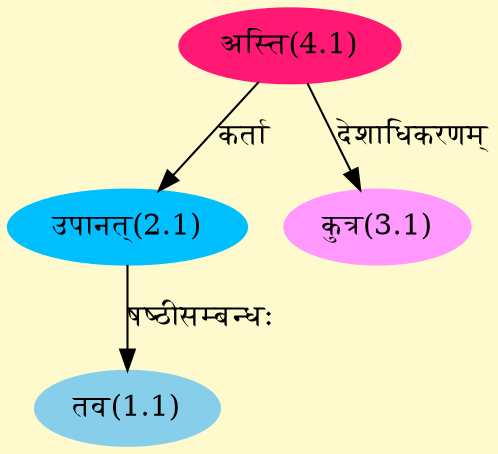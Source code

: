 digraph G{
rankdir=BT;
 compound=true;
 bgcolor="lemonchiffon1";
Node1_1 [style=filled, color="#87CEEB" label = "तव(1.1)"]
Node2_1 [style=filled, color="#00BFFF" label = "उपानत्(2.1)"]
Node4_1 [style=filled, color="#FF1975" label = "अस्ति(4.1)"]
Node3_1 [style=filled, color="#FF99FF" label = "कुत्र(3.1)"]
/* Start of Relations section */

Node1_1 -> Node2_1 [  label="षष्ठीसम्बन्धः"  dir="back" ]
Node2_1 -> Node4_1 [  label="कर्ता"  dir="back" ]
Node3_1 -> Node4_1 [  label="देशाधिकरणम्"  dir="back" ]
}
